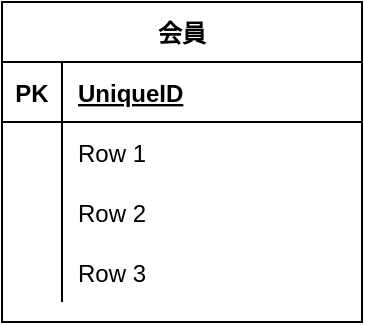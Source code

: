 <mxfile version="14.9.6" type="github">
  <diagram id="DgQykvRB9vl2ej4JLQJb" name="Page-1">
    <mxGraphModel dx="701" dy="540" grid="1" gridSize="10" guides="1" tooltips="1" connect="1" arrows="1" fold="1" page="1" pageScale="1" pageWidth="827" pageHeight="1169" math="0" shadow="0">
      <root>
        <mxCell id="0" />
        <mxCell id="1" parent="0" />
        <mxCell id="V49Ok10lKj9njID5ClkI-1" value="会員" style="shape=table;startSize=30;container=1;collapsible=1;childLayout=tableLayout;fixedRows=1;rowLines=0;fontStyle=1;align=center;resizeLast=1;" vertex="1" parent="1">
          <mxGeometry x="270" y="200" width="180" height="160" as="geometry" />
        </mxCell>
        <mxCell id="V49Ok10lKj9njID5ClkI-2" value="" style="shape=partialRectangle;collapsible=0;dropTarget=0;pointerEvents=0;fillColor=none;top=0;left=0;bottom=1;right=0;points=[[0,0.5],[1,0.5]];portConstraint=eastwest;" vertex="1" parent="V49Ok10lKj9njID5ClkI-1">
          <mxGeometry y="30" width="180" height="30" as="geometry" />
        </mxCell>
        <mxCell id="V49Ok10lKj9njID5ClkI-3" value="PK" style="shape=partialRectangle;connectable=0;fillColor=none;top=0;left=0;bottom=0;right=0;fontStyle=1;overflow=hidden;" vertex="1" parent="V49Ok10lKj9njID5ClkI-2">
          <mxGeometry width="30" height="30" as="geometry" />
        </mxCell>
        <mxCell id="V49Ok10lKj9njID5ClkI-4" value="UniqueID" style="shape=partialRectangle;connectable=0;fillColor=none;top=0;left=0;bottom=0;right=0;align=left;spacingLeft=6;fontStyle=5;overflow=hidden;" vertex="1" parent="V49Ok10lKj9njID5ClkI-2">
          <mxGeometry x="30" width="150" height="30" as="geometry" />
        </mxCell>
        <mxCell id="V49Ok10lKj9njID5ClkI-5" value="" style="shape=partialRectangle;collapsible=0;dropTarget=0;pointerEvents=0;fillColor=none;top=0;left=0;bottom=0;right=0;points=[[0,0.5],[1,0.5]];portConstraint=eastwest;" vertex="1" parent="V49Ok10lKj9njID5ClkI-1">
          <mxGeometry y="60" width="180" height="30" as="geometry" />
        </mxCell>
        <mxCell id="V49Ok10lKj9njID5ClkI-6" value="" style="shape=partialRectangle;connectable=0;fillColor=none;top=0;left=0;bottom=0;right=0;editable=1;overflow=hidden;" vertex="1" parent="V49Ok10lKj9njID5ClkI-5">
          <mxGeometry width="30" height="30" as="geometry" />
        </mxCell>
        <mxCell id="V49Ok10lKj9njID5ClkI-7" value="Row 1" style="shape=partialRectangle;connectable=0;fillColor=none;top=0;left=0;bottom=0;right=0;align=left;spacingLeft=6;overflow=hidden;" vertex="1" parent="V49Ok10lKj9njID5ClkI-5">
          <mxGeometry x="30" width="150" height="30" as="geometry" />
        </mxCell>
        <mxCell id="V49Ok10lKj9njID5ClkI-8" value="" style="shape=partialRectangle;collapsible=0;dropTarget=0;pointerEvents=0;fillColor=none;top=0;left=0;bottom=0;right=0;points=[[0,0.5],[1,0.5]];portConstraint=eastwest;" vertex="1" parent="V49Ok10lKj9njID5ClkI-1">
          <mxGeometry y="90" width="180" height="30" as="geometry" />
        </mxCell>
        <mxCell id="V49Ok10lKj9njID5ClkI-9" value="" style="shape=partialRectangle;connectable=0;fillColor=none;top=0;left=0;bottom=0;right=0;editable=1;overflow=hidden;" vertex="1" parent="V49Ok10lKj9njID5ClkI-8">
          <mxGeometry width="30" height="30" as="geometry" />
        </mxCell>
        <mxCell id="V49Ok10lKj9njID5ClkI-10" value="Row 2" style="shape=partialRectangle;connectable=0;fillColor=none;top=0;left=0;bottom=0;right=0;align=left;spacingLeft=6;overflow=hidden;" vertex="1" parent="V49Ok10lKj9njID5ClkI-8">
          <mxGeometry x="30" width="150" height="30" as="geometry" />
        </mxCell>
        <mxCell id="V49Ok10lKj9njID5ClkI-11" value="" style="shape=partialRectangle;collapsible=0;dropTarget=0;pointerEvents=0;fillColor=none;top=0;left=0;bottom=0;right=0;points=[[0,0.5],[1,0.5]];portConstraint=eastwest;" vertex="1" parent="V49Ok10lKj9njID5ClkI-1">
          <mxGeometry y="120" width="180" height="30" as="geometry" />
        </mxCell>
        <mxCell id="V49Ok10lKj9njID5ClkI-12" value="" style="shape=partialRectangle;connectable=0;fillColor=none;top=0;left=0;bottom=0;right=0;editable=1;overflow=hidden;" vertex="1" parent="V49Ok10lKj9njID5ClkI-11">
          <mxGeometry width="30" height="30" as="geometry" />
        </mxCell>
        <mxCell id="V49Ok10lKj9njID5ClkI-13" value="Row 3" style="shape=partialRectangle;connectable=0;fillColor=none;top=0;left=0;bottom=0;right=0;align=left;spacingLeft=6;overflow=hidden;" vertex="1" parent="V49Ok10lKj9njID5ClkI-11">
          <mxGeometry x="30" width="150" height="30" as="geometry" />
        </mxCell>
      </root>
    </mxGraphModel>
  </diagram>
</mxfile>
